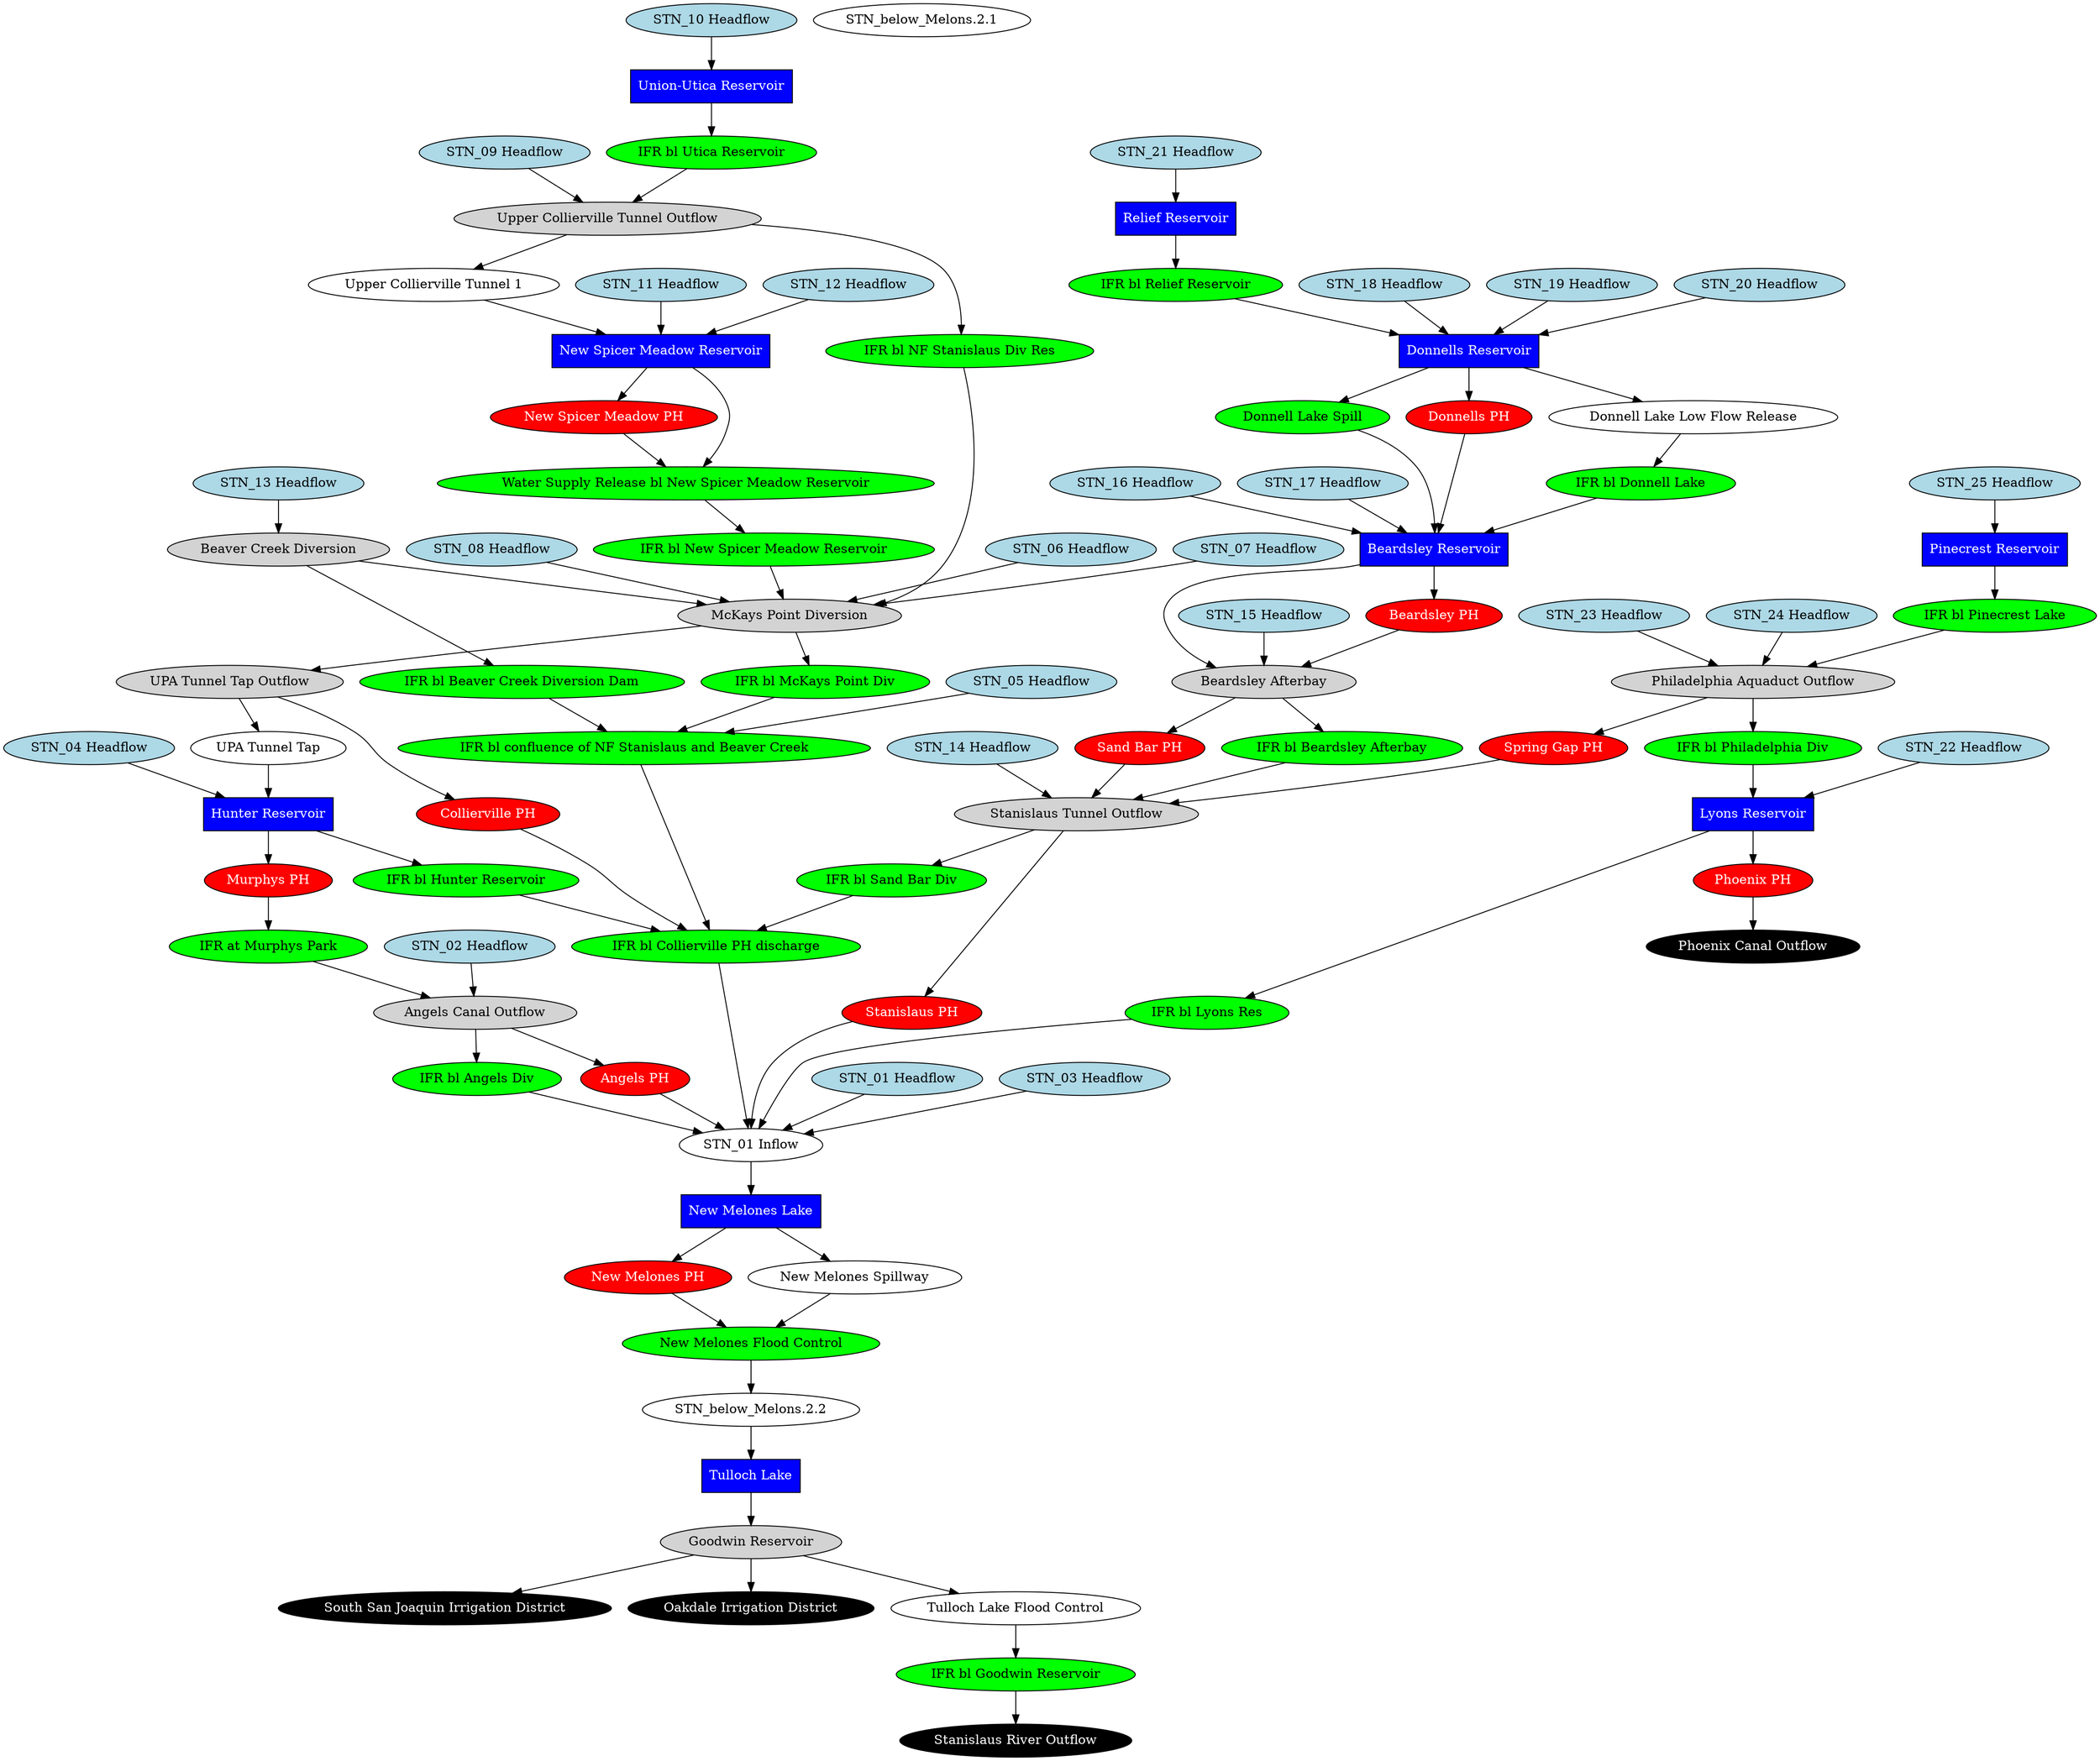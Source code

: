// stanislaus
digraph stanislaus {
	"Angels PH" [fillcolor=red fontcolor=white shape=oval style=filled]
	"Angels Canal Outflow" [fillcolor=lightgrey fontcolor=black shape=oval style=filled]
	"Beardsley Reservoir" [fillcolor=blue fontcolor=white shape=rect style=filled]
	"Beardsley PH" [fillcolor=red fontcolor=white shape=oval style=filled]
	"Beaver Creek Diversion" [fillcolor=lightgrey fontcolor=black shape=oval style=filled]
	"Collierville PH" [fillcolor=red fontcolor=white shape=oval style=filled]
	"Donnells PH" [fillcolor=red fontcolor=white shape=oval style=filled]
	"Donnells Reservoir" [fillcolor=blue fontcolor=white shape=rect style=filled]
	"Donnell Lake Low Flow Release" [fillcolor=white fontcolor=black shape=oval style=filled]
	"IFR bl Angels Div" [fillcolor=green fontcolor=black shape=oval style=filled]
	"IFR bl Collierville PH discharge" [fillcolor=green fontcolor=black shape=oval style=filled]
	"IFR at Murphys Park" [fillcolor=green fontcolor=black shape=oval style=filled]
	"IFR bl Donnell Lake" [fillcolor=green fontcolor=black shape=oval style=filled]
	"IFR bl Hunter Reservoir" [fillcolor=green fontcolor=black shape=oval style=filled]
	"IFR bl Lyons Res" [fillcolor=green fontcolor=black shape=oval style=filled]
	"IFR bl McKays Point Div" [fillcolor=green fontcolor=black shape=oval style=filled]
	"Water Supply Release bl New Spicer Meadow Reservoir" [fillcolor=green fontcolor=black shape=oval style=filled]
	"IFR bl New Spicer Meadow Reservoir" [fillcolor=green fontcolor=black shape=oval style=filled]
	"IFR bl Philadelphia Div" [fillcolor=green fontcolor=black shape=oval style=filled]
	"IFR bl Relief Reservoir" [fillcolor=green fontcolor=black shape=oval style=filled]
	"IFR bl Sand Bar Div" [fillcolor=green fontcolor=black shape=oval style=filled]
	"IFR bl NF Stanislaus Div Res" [fillcolor=green fontcolor=black shape=oval style=filled]
	"IFR bl Beaver Creek Diversion Dam" [fillcolor=green fontcolor=black shape=oval style=filled]
	"IFR bl confluence of NF Stanislaus and Beaver Creek" [fillcolor=green fontcolor=black shape=oval style=filled]
	"IFR bl Goodwin Reservoir" [fillcolor=green fontcolor=black shape=oval style=filled]
	"IFR bl Pinecrest Lake" [fillcolor=green fontcolor=black shape=oval style=filled]
	"IFR bl Utica Reservoir" [fillcolor=green fontcolor=black shape=oval style=filled]
	"IFR bl Beardsley Afterbay" [fillcolor=green fontcolor=black shape=oval style=filled]
	"Hunter Reservoir" [fillcolor=blue fontcolor=white shape=rect style=filled]
	"Lyons Reservoir" [fillcolor=blue fontcolor=white shape=rect style=filled]
	"McKays Point Diversion" [fillcolor=lightgrey fontcolor=black shape=oval style=filled]
	"Murphys PH" [fillcolor=red fontcolor=white shape=oval style=filled]
	"New Melones Lake" [fillcolor=blue fontcolor=white shape=rect style=filled]
	"New Melones PH" [fillcolor=red fontcolor=white shape=oval style=filled]
	"New Spicer Meadow Reservoir" [fillcolor=blue fontcolor=white shape=rect style=filled]
	"New Spicer Meadow PH" [fillcolor=red fontcolor=white shape=oval style=filled]
	"Philadelphia Aquaduct Outflow" [fillcolor=lightgrey fontcolor=black shape=oval style=filled]
	"Phoenix Canal Outflow" [fillcolor=black fontcolor=white shape=oval style=filled]
	"Phoenix PH" [fillcolor=red fontcolor=white shape=oval style=filled]
	"Pinecrest Reservoir" [fillcolor=blue fontcolor=white shape=rect style=filled]
	"Relief Reservoir" [fillcolor=blue fontcolor=white shape=rect style=filled]
	"Sand Bar PH" [fillcolor=red fontcolor=white shape=oval style=filled]
	"Beardsley Afterbay" [fillcolor=lightgrey fontcolor=black shape=oval style=filled]
	"Spring Gap PH" [fillcolor=red fontcolor=white shape=oval style=filled]
	"Stanislaus PH" [fillcolor=red fontcolor=white shape=oval style=filled]
	"Stanislaus Tunnel Outflow" [fillcolor=lightgrey fontcolor=black shape=oval style=filled]
	"South San Joaquin Irrigation District" [fillcolor=black fontcolor=white shape=oval style=filled]
	"Oakdale Irrigation District" [fillcolor=black fontcolor=white shape=oval style=filled]
	"Stanislaus River Outflow" [fillcolor=black fontcolor=white shape=oval style=filled]
	"STN_01 Headflow" [fillcolor=lightblue fontcolor=black shape=oval style=filled]
	"STN_01 Inflow" [fillcolor=white fontcolor=black shape=oval style=filled]
	"STN_02 Headflow" [fillcolor=lightblue fontcolor=black shape=oval style=filled]
	"STN_03 Headflow" [fillcolor=lightblue fontcolor=black shape=oval style=filled]
	"STN_04 Headflow" [fillcolor=lightblue fontcolor=black shape=oval style=filled]
	"STN_05 Headflow" [fillcolor=lightblue fontcolor=black shape=oval style=filled]
	"STN_06 Headflow" [fillcolor=lightblue fontcolor=black shape=oval style=filled]
	"STN_07 Headflow" [fillcolor=lightblue fontcolor=black shape=oval style=filled]
	"STN_08 Headflow" [fillcolor=lightblue fontcolor=black shape=oval style=filled]
	"STN_09 Headflow" [fillcolor=lightblue fontcolor=black shape=oval style=filled]
	"STN_10 Headflow" [fillcolor=lightblue fontcolor=black shape=oval style=filled]
	"STN_11 Headflow" [fillcolor=lightblue fontcolor=black shape=oval style=filled]
	"STN_12 Headflow" [fillcolor=lightblue fontcolor=black shape=oval style=filled]
	"STN_13 Headflow" [fillcolor=lightblue fontcolor=black shape=oval style=filled]
	"STN_14 Headflow" [fillcolor=lightblue fontcolor=black shape=oval style=filled]
	"STN_15 Headflow" [fillcolor=lightblue fontcolor=black shape=oval style=filled]
	"STN_16 Headflow" [fillcolor=lightblue fontcolor=black shape=oval style=filled]
	"STN_17 Headflow" [fillcolor=lightblue fontcolor=black shape=oval style=filled]
	"STN_18 Headflow" [fillcolor=lightblue fontcolor=black shape=oval style=filled]
	"STN_19 Headflow" [fillcolor=lightblue fontcolor=black shape=oval style=filled]
	"STN_20 Headflow" [fillcolor=lightblue fontcolor=black shape=oval style=filled]
	"STN_21 Headflow" [fillcolor=lightblue fontcolor=black shape=oval style=filled]
	"STN_22 Headflow" [fillcolor=lightblue fontcolor=black shape=oval style=filled]
	"STN_23 Headflow" [fillcolor=lightblue fontcolor=black shape=oval style=filled]
	"STN_24 Headflow" [fillcolor=lightblue fontcolor=black shape=oval style=filled]
	"STN_25 Headflow" [fillcolor=lightblue fontcolor=black shape=oval style=filled]
	"Tulloch Lake" [fillcolor=blue fontcolor=white shape=rect style=filled]
	"Tulloch Lake Flood Control" [fillcolor=white fontcolor=black shape=oval style=filled]
	"Donnell Lake Spill" [fillcolor=green fontcolor=black shape=oval style=filled]
	"Goodwin Reservoir" [fillcolor=lightgrey fontcolor=black shape=oval style=filled]
	"Union-Utica Reservoir" [fillcolor=blue fontcolor=white shape=rect style=filled]
	"UPA Tunnel Tap" [fillcolor=white fontcolor=black shape=oval style=filled]
	"UPA Tunnel Tap Outflow" [fillcolor=lightgrey fontcolor=black shape=oval style=filled]
	"Upper Collierville Tunnel Outflow" [fillcolor=lightgrey fontcolor=black shape=oval style=filled]
	"Upper Collierville Tunnel 1" [fillcolor=white fontcolor=black shape=oval style=filled]
	"New Melones Flood Control" [fillcolor=green fontcolor=black shape=oval style=filled]
	"New Melones Spillway" [fillcolor=white fontcolor=black shape=oval style=filled]
	"STN_below_Melons.2.1" [fillcolor=white fontcolor=black shape=oval style=filled]
	"STN_below_Melons.2.2" [fillcolor=white fontcolor=black shape=oval style=filled]
	"Angels Canal Outflow" -> "Angels PH"
	"Angels Canal Outflow" -> "IFR bl Angels Div"
	"Donnells Reservoir" -> "Donnells PH"
	"Donnells Reservoir" -> "Donnell Lake Low Flow Release"
	"Donnell Lake Low Flow Release" -> "IFR bl Donnell Lake"
	"Donnells Reservoir" -> "Donnell Lake Spill"
	"Upper Collierville Tunnel Outflow" -> "IFR bl NF Stanislaus Div Res"
	"McKays Point Diversion" -> "UPA Tunnel Tap Outflow"
	"Hunter Reservoir" -> "IFR bl Hunter Reservoir"
	"Water Supply Release bl New Spicer Meadow Reservoir" -> "IFR bl New Spicer Meadow Reservoir"
	"New Spicer Meadow Reservoir" -> "New Spicer Meadow PH"
	"Philadelphia Aquaduct Outflow" -> "Spring Gap PH"
	"Pinecrest Reservoir" -> "IFR bl Pinecrest Lake"
	"Relief Reservoir" -> "IFR bl Relief Reservoir"
	"Beardsley Afterbay" -> "Sand Bar PH"
	"Stanislaus Tunnel Outflow" -> "Stanislaus PH"
	"STN_01 Headflow" -> "STN_01 Inflow"
	"McKays Point Diversion" -> "IFR bl McKays Point Div"
	"Union-Utica Reservoir" -> "IFR bl Utica Reservoir"
	"Beardsley Afterbay" -> "IFR bl Beardsley Afterbay"
	"Beardsley Reservoir" -> "Beardsley PH"
	"UPA Tunnel Tap Outflow" -> "UPA Tunnel Tap"
	"UPA Tunnel Tap" -> "Hunter Reservoir"
	"UPA Tunnel Tap Outflow" -> "Collierville PH"
	"Stanislaus Tunnel Outflow" -> "IFR bl Sand Bar Div"
	"Lyons Reservoir" -> "IFR bl Lyons Res"
	"Goodwin Reservoir" -> "Oakdale Irrigation District"
	"Goodwin Reservoir" -> "South San Joaquin Irrigation District"
	"Goodwin Reservoir" -> "Tulloch Lake Flood Control"
	"Tulloch Lake Flood Control" -> "IFR bl Goodwin Reservoir"
	"New Melones Lake" -> "New Melones PH"
	"STN_01 Inflow" -> "New Melones Lake"
	"Upper Collierville Tunnel Outflow" -> "Upper Collierville Tunnel 1"
	"Angels PH" -> "STN_01 Inflow"
	"IFR bl Angels Div" -> "STN_01 Inflow"
	"IFR bl Beaver Creek Diversion Dam" -> "IFR bl confluence of NF Stanislaus and Beaver Creek"
	"Beaver Creek Diversion" -> "IFR bl Beaver Creek Diversion Dam"
	"Beaver Creek Diversion" -> "McKays Point Diversion"
	"Phoenix PH" -> "Phoenix Canal Outflow"
	"New Spicer Meadow Reservoir" -> "Water Supply Release bl New Spicer Meadow Reservoir"
	"New Spicer Meadow PH" -> "Water Supply Release bl New Spicer Meadow Reservoir"
	"Murphys PH" -> "IFR at Murphys Park"
	"IFR bl Sand Bar Div" -> "IFR bl Collierville PH discharge"
	"IFR bl Hunter Reservoir" -> "IFR bl Collierville PH discharge"
	"IFR bl confluence of NF Stanislaus and Beaver Creek" -> "IFR bl Collierville PH discharge"
	"Sand Bar PH" -> "Stanislaus Tunnel Outflow"
	"Philadelphia Aquaduct Outflow" -> "IFR bl Philadelphia Div"
	"IFR bl Lyons Res" -> "STN_01 Inflow"
	"IFR bl Goodwin Reservoir" -> "Stanislaus River Outflow"
	"STN_02 Headflow" -> "Angels Canal Outflow"
	"IFR at Murphys Park" -> "Angels Canal Outflow"
	"IFR bl Collierville PH discharge" -> "STN_01 Inflow"
	"STN_03 Headflow" -> "STN_01 Inflow"
	"STN_04 Headflow" -> "Hunter Reservoir"
	"STN_05 Headflow" -> "IFR bl confluence of NF Stanislaus and Beaver Creek"
	"IFR bl McKays Point Div" -> "IFR bl confluence of NF Stanislaus and Beaver Creek"
	"STN_06 Headflow" -> "McKays Point Diversion"
	"STN_07 Headflow" -> "McKays Point Diversion"
	"IFR bl New Spicer Meadow Reservoir" -> "McKays Point Diversion"
	"STN_08 Headflow" -> "McKays Point Diversion"
	"IFR bl NF Stanislaus Div Res" -> "McKays Point Diversion"
	"STN_09 Headflow" -> "Upper Collierville Tunnel Outflow"
	"IFR bl Utica Reservoir" -> "Upper Collierville Tunnel Outflow"
	"STN_10 Headflow" -> "Union-Utica Reservoir"
	"STN_11 Headflow" -> "New Spicer Meadow Reservoir"
	"STN_13 Headflow" -> "Beaver Creek Diversion"
	"STN_14 Headflow" -> "Stanislaus Tunnel Outflow"
	"IFR bl Beardsley Afterbay" -> "Stanislaus Tunnel Outflow"
	"STN_15 Headflow" -> "Beardsley Afterbay"
	"Beardsley Reservoir" -> "Beardsley Afterbay"
	"Beardsley PH" -> "Beardsley Afterbay"
	"STN_16 Headflow" -> "Beardsley Reservoir"
	"STN_17 Headflow" -> "Beardsley Reservoir"
	"Donnell Lake Spill" -> "Beardsley Reservoir"
	"IFR bl Donnell Lake" -> "Beardsley Reservoir"
	"STN_18 Headflow" -> "Donnells Reservoir"
	"STN_19 Headflow" -> "Donnells Reservoir"
	"STN_21 Headflow" -> "Relief Reservoir"
	"IFR bl Philadelphia Div" -> "Lyons Reservoir"
	"STN_22 Headflow" -> "Lyons Reservoir"
	"STN_23 Headflow" -> "Philadelphia Aquaduct Outflow"
	"IFR bl Pinecrest Lake" -> "Philadelphia Aquaduct Outflow"
	"STN_24 Headflow" -> "Philadelphia Aquaduct Outflow"
	"STN_25 Headflow" -> "Pinecrest Reservoir"
	"IFR bl Relief Reservoir" -> "Donnells Reservoir"
	"STN_20 Headflow" -> "Donnells Reservoir"
	"Hunter Reservoir" -> "Murphys PH"
	"STN_12 Headflow" -> "New Spicer Meadow Reservoir"
	"Donnells PH" -> "Beardsley Reservoir"
	"Upper Collierville Tunnel 1" -> "New Spicer Meadow Reservoir"
	"Collierville PH" -> "IFR bl Collierville PH discharge"
	"Stanislaus PH" -> "STN_01 Inflow"
	"Spring Gap PH" -> "Stanislaus Tunnel Outflow"
	"Lyons Reservoir" -> "Phoenix PH"
	"New Melones Lake" -> "New Melones Spillway"
	"New Melones PH" -> "New Melones Flood Control"
	"New Melones Spillway" -> "New Melones Flood Control"
	"Tulloch Lake" -> "Goodwin Reservoir"
	"STN_below_Melons.2.2" -> "Tulloch Lake"
	"New Melones Flood Control" -> "STN_below_Melons.2.2"
}
